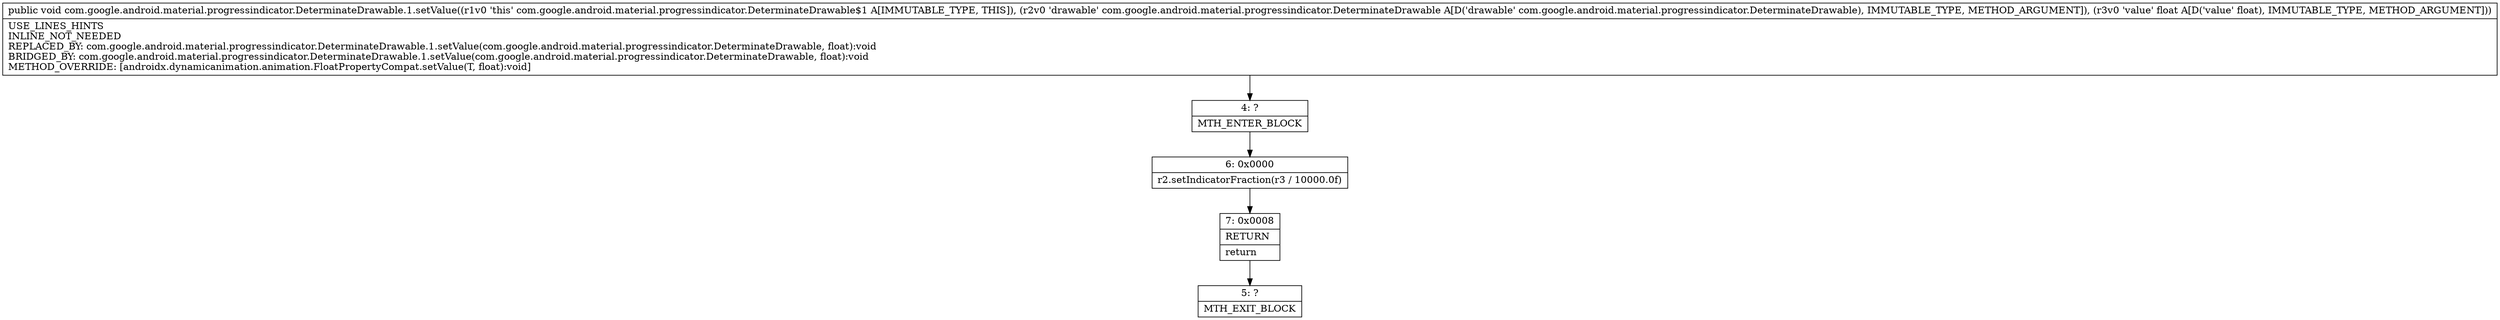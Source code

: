 digraph "CFG forcom.google.android.material.progressindicator.DeterminateDrawable.1.setValue(Lcom\/google\/android\/material\/progressindicator\/DeterminateDrawable;F)V" {
Node_4 [shape=record,label="{4\:\ ?|MTH_ENTER_BLOCK\l}"];
Node_6 [shape=record,label="{6\:\ 0x0000|r2.setIndicatorFraction(r3 \/ 10000.0f)\l}"];
Node_7 [shape=record,label="{7\:\ 0x0008|RETURN\l|return\l}"];
Node_5 [shape=record,label="{5\:\ ?|MTH_EXIT_BLOCK\l}"];
MethodNode[shape=record,label="{public void com.google.android.material.progressindicator.DeterminateDrawable.1.setValue((r1v0 'this' com.google.android.material.progressindicator.DeterminateDrawable$1 A[IMMUTABLE_TYPE, THIS]), (r2v0 'drawable' com.google.android.material.progressindicator.DeterminateDrawable A[D('drawable' com.google.android.material.progressindicator.DeterminateDrawable), IMMUTABLE_TYPE, METHOD_ARGUMENT]), (r3v0 'value' float A[D('value' float), IMMUTABLE_TYPE, METHOD_ARGUMENT]))  | USE_LINES_HINTS\lINLINE_NOT_NEEDED\lREPLACED_BY: com.google.android.material.progressindicator.DeterminateDrawable.1.setValue(com.google.android.material.progressindicator.DeterminateDrawable, float):void\lBRIDGED_BY: com.google.android.material.progressindicator.DeterminateDrawable.1.setValue(com.google.android.material.progressindicator.DeterminateDrawable, float):void\lMETHOD_OVERRIDE: [androidx.dynamicanimation.animation.FloatPropertyCompat.setValue(T, float):void]\l}"];
MethodNode -> Node_4;Node_4 -> Node_6;
Node_6 -> Node_7;
Node_7 -> Node_5;
}


